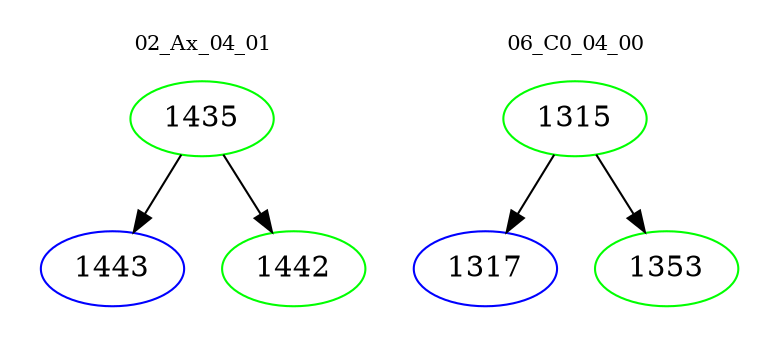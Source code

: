 digraph{
subgraph cluster_0 {
color = white
label = "02_Ax_04_01";
fontsize=10;
T0_1435 [label="1435", color="green"]
T0_1435 -> T0_1443 [color="black"]
T0_1443 [label="1443", color="blue"]
T0_1435 -> T0_1442 [color="black"]
T0_1442 [label="1442", color="green"]
}
subgraph cluster_1 {
color = white
label = "06_C0_04_00";
fontsize=10;
T1_1315 [label="1315", color="green"]
T1_1315 -> T1_1317 [color="black"]
T1_1317 [label="1317", color="blue"]
T1_1315 -> T1_1353 [color="black"]
T1_1353 [label="1353", color="green"]
}
}
